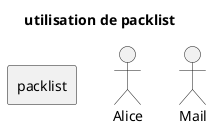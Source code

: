 @startuml
    Title utilisation de packlist
    :Alice:
    :Mail:
    rectangle packlist {
    }
@enduml